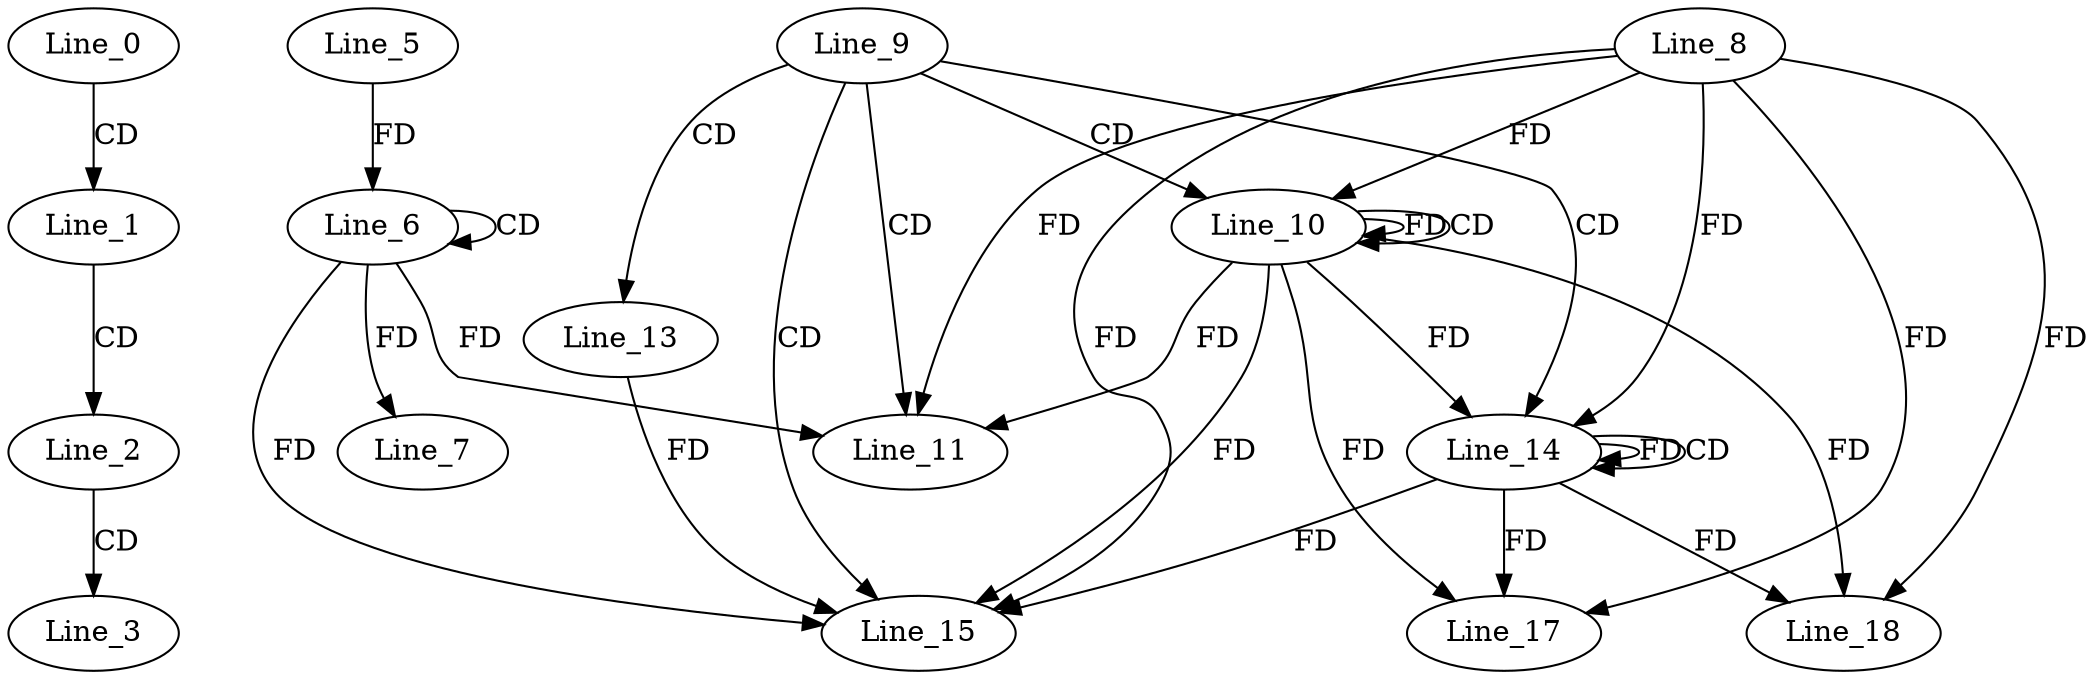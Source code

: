 digraph G {
  Line_0;
  Line_1;
  Line_2;
  Line_3;
  Line_6;
  Line_6;
  Line_5;
  Line_7;
  Line_9;
  Line_10;
  Line_8;
  Line_10;
  Line_11;
  Line_13;
  Line_14;
  Line_14;
  Line_15;
  Line_17;
  Line_18;
  Line_0 -> Line_1 [ label="CD" ];
  Line_1 -> Line_2 [ label="CD" ];
  Line_2 -> Line_3 [ label="CD" ];
  Line_6 -> Line_6 [ label="CD" ];
  Line_5 -> Line_6 [ label="FD" ];
  Line_6 -> Line_7 [ label="FD" ];
  Line_9 -> Line_10 [ label="CD" ];
  Line_8 -> Line_10 [ label="FD" ];
  Line_10 -> Line_10 [ label="FD" ];
  Line_10 -> Line_10 [ label="CD" ];
  Line_9 -> Line_11 [ label="CD" ];
  Line_6 -> Line_11 [ label="FD" ];
  Line_8 -> Line_11 [ label="FD" ];
  Line_10 -> Line_11 [ label="FD" ];
  Line_9 -> Line_13 [ label="CD" ];
  Line_9 -> Line_14 [ label="CD" ];
  Line_8 -> Line_14 [ label="FD" ];
  Line_10 -> Line_14 [ label="FD" ];
  Line_14 -> Line_14 [ label="FD" ];
  Line_14 -> Line_14 [ label="CD" ];
  Line_9 -> Line_15 [ label="CD" ];
  Line_6 -> Line_15 [ label="FD" ];
  Line_8 -> Line_15 [ label="FD" ];
  Line_10 -> Line_15 [ label="FD" ];
  Line_14 -> Line_15 [ label="FD" ];
  Line_13 -> Line_15 [ label="FD" ];
  Line_8 -> Line_17 [ label="FD" ];
  Line_10 -> Line_17 [ label="FD" ];
  Line_14 -> Line_17 [ label="FD" ];
  Line_8 -> Line_18 [ label="FD" ];
  Line_10 -> Line_18 [ label="FD" ];
  Line_14 -> Line_18 [ label="FD" ];
}
